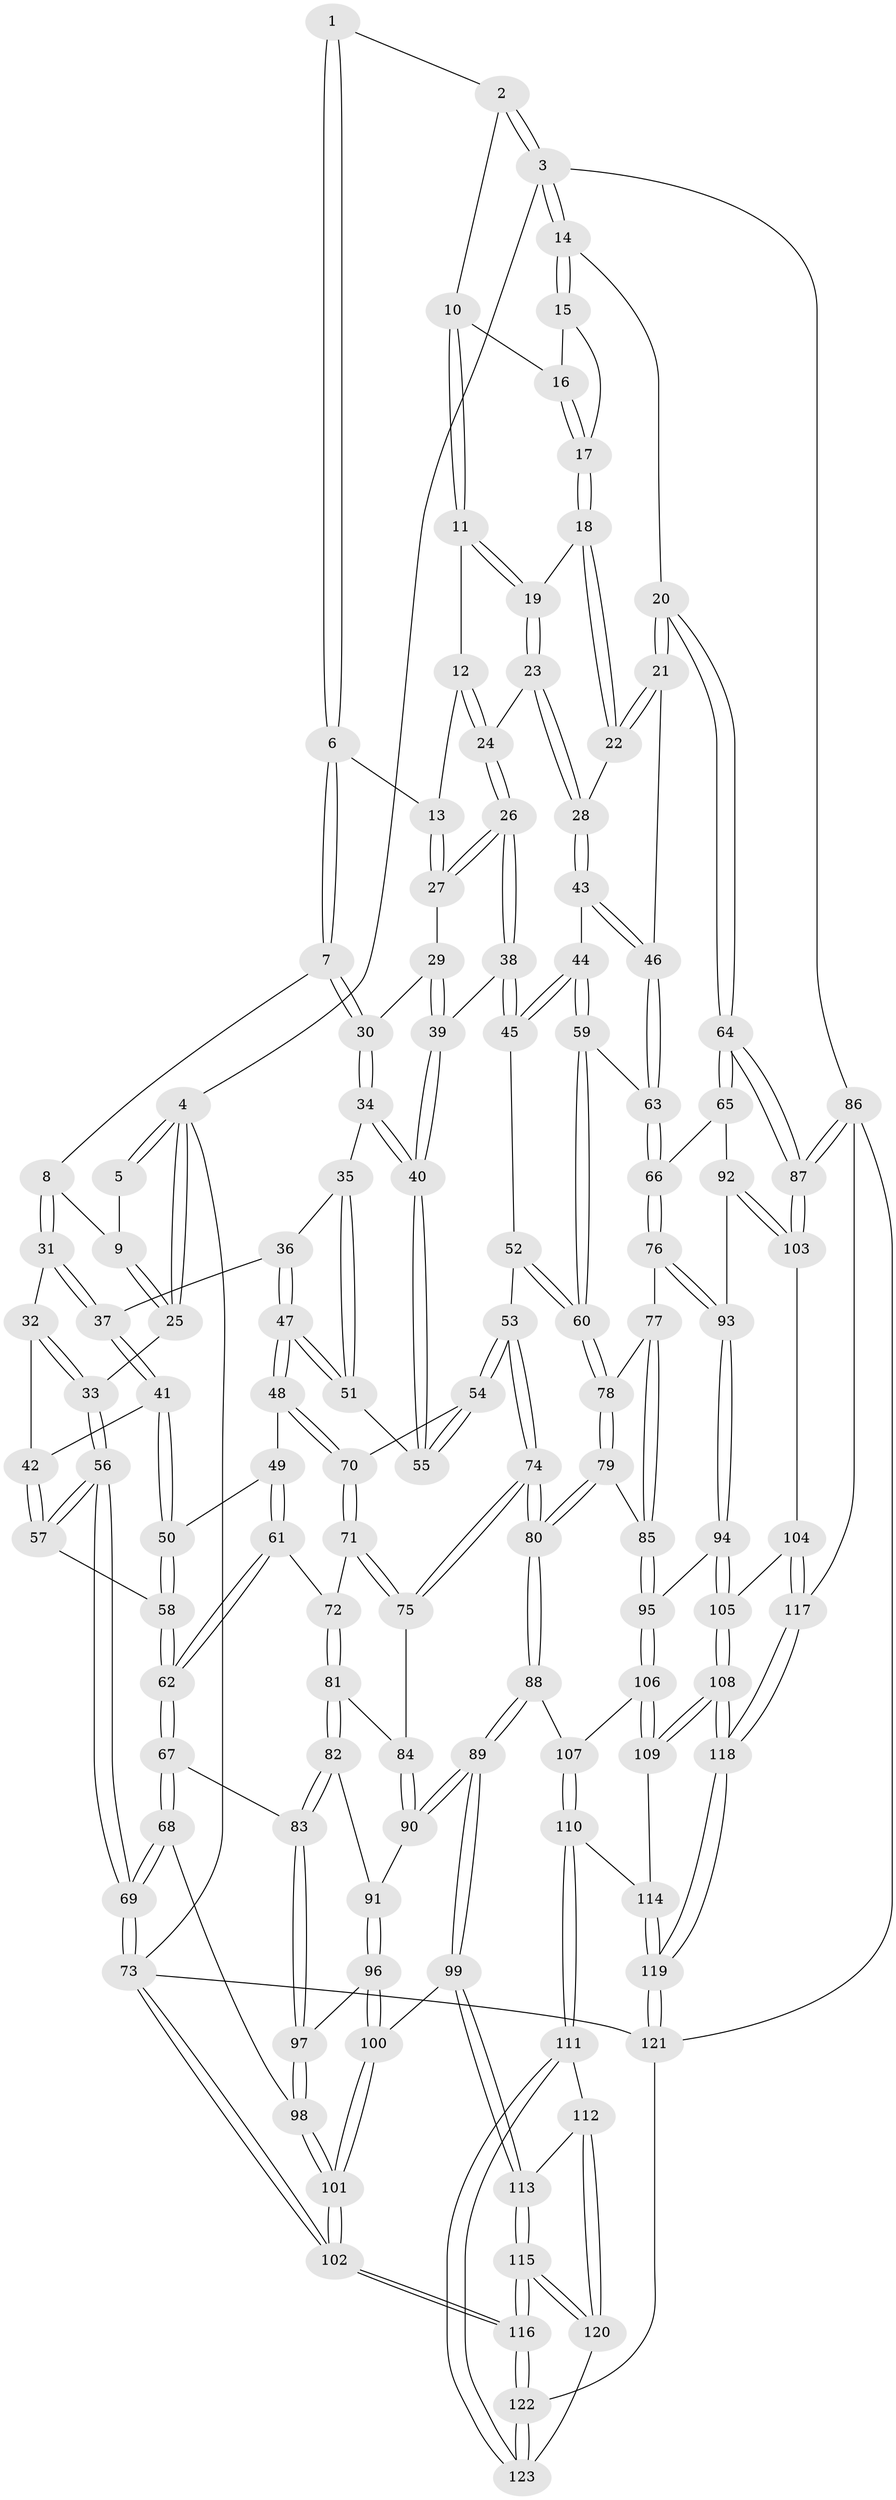 // Generated by graph-tools (version 1.1) at 2025/01/03/09/25 05:01:36]
// undirected, 123 vertices, 304 edges
graph export_dot {
graph [start="1"]
  node [color=gray90,style=filled];
  1 [pos="+0.41849571106566374+0"];
  2 [pos="+0.6960194389873166+0"];
  3 [pos="+1+0"];
  4 [pos="+0+0"];
  5 [pos="+0.2206860937581776+0"];
  6 [pos="+0.43464492407762506+0.06355888808080162"];
  7 [pos="+0.41014543260681285+0.11629051763736716"];
  8 [pos="+0.18253067890297967+0.08659293852300678"];
  9 [pos="+0.178120955064837+0.015466224362587296"];
  10 [pos="+0.6939678739565269+0"];
  11 [pos="+0.6652027415917273+0.03807871039313127"];
  12 [pos="+0.5869513384447178+0.09047855406111271"];
  13 [pos="+0.5610686404222381+0.10022599042492604"];
  14 [pos="+1+0.015907167565304"];
  15 [pos="+0.8621291039612727+0.07610140067622627"];
  16 [pos="+0.7526493491597562+0"];
  17 [pos="+0.8080896130627778+0.09479923378651788"];
  18 [pos="+0.7946948143109138+0.1257069272843236"];
  19 [pos="+0.6806574100294687+0.07724182251425543"];
  20 [pos="+1+0.24216488470937328"];
  21 [pos="+0.911846021913233+0.28781247740935184"];
  22 [pos="+0.816789788622751+0.24145489961204483"];
  23 [pos="+0.6890122380431369+0.2200893158539892"];
  24 [pos="+0.6443469606711296+0.24351062525093733"];
  25 [pos="+0+0.10848645530606192"];
  26 [pos="+0.6428892746635748+0.2445537885682456"];
  27 [pos="+0.5548770899971283+0.19248830151815452"];
  28 [pos="+0.8080108462199407+0.24092666178212194"];
  29 [pos="+0.5180500246379067+0.1994251734931008"];
  30 [pos="+0.4121028250756466+0.18316783232807193"];
  31 [pos="+0.15580879961490063+0.16666711104812745"];
  32 [pos="+0.07306939467683765+0.17625379407969874"];
  33 [pos="+0+0.15017960993421975"];
  34 [pos="+0.37336121364714375+0.2652915100247674"];
  35 [pos="+0.3385093594123935+0.2631784231035762"];
  36 [pos="+0.21839293051088174+0.24861029540048796"];
  37 [pos="+0.18871925019577063+0.22355389306798515"];
  38 [pos="+0.6257624129609825+0.2858762835472247"];
  39 [pos="+0.5250234656080048+0.28612527717575104"];
  40 [pos="+0.412678733791831+0.3374962501536986"];
  41 [pos="+0.07033882037871375+0.3562407839138261"];
  42 [pos="+0.03950332828217085+0.3485989058939122"];
  43 [pos="+0.6849619375051433+0.37090004336987226"];
  44 [pos="+0.6566282006865509+0.3831527601365768"];
  45 [pos="+0.6273465030384091+0.33446133233282177"];
  46 [pos="+0.8729718936048819+0.33805486499567283"];
  47 [pos="+0.20172860860336456+0.41557309365029294"];
  48 [pos="+0.20026224321190858+0.42089779780083725"];
  49 [pos="+0.09803923470768337+0.3936380434558589"];
  50 [pos="+0.09661491271597132+0.39282728515832593"];
  51 [pos="+0.27433741742066314+0.3792644463781158"];
  52 [pos="+0.5078882203177185+0.3856650200165277"];
  53 [pos="+0.4303163211799811+0.4014266007117373"];
  54 [pos="+0.421446809112359+0.3818728360291641"];
  55 [pos="+0.41753114306383515+0.366489970935333"];
  56 [pos="+0+0.3483333896945681"];
  57 [pos="+0+0.3542236778750077"];
  58 [pos="+0.05384097259221198+0.44145600778610833"];
  59 [pos="+0.6582068046865961+0.3965135244337852"];
  60 [pos="+0.6408528702019056+0.4557000864375257"];
  61 [pos="+0.09096776228652537+0.5119138268054884"];
  62 [pos="+0.029741922196405205+0.5182897408302749"];
  63 [pos="+0.8189537071317564+0.4395242436926182"];
  64 [pos="+1+0.5128800846474288"];
  65 [pos="+0.8562433721275716+0.5504091035596647"];
  66 [pos="+0.8068536456439365+0.5349825582356963"];
  67 [pos="+0.0032461083761946862+0.5308098464785699"];
  68 [pos="+0+0.5456859127859179"];
  69 [pos="+0+0.5321327805054721"];
  70 [pos="+0.20439046338860684+0.4321668373082982"];
  71 [pos="+0.20638423057308658+0.44996855473872377"];
  72 [pos="+0.11555438796965019+0.5159181138660598"];
  73 [pos="+0+1"];
  74 [pos="+0.4323405467690993+0.5220041017380413"];
  75 [pos="+0.2479098528288874+0.5002524499495443"];
  76 [pos="+0.8062312357324394+0.5353925793992598"];
  77 [pos="+0.7138207201069875+0.5159103401330181"];
  78 [pos="+0.64048061943888+0.45875324372341253"];
  79 [pos="+0.47363483834080433+0.5919980040388263"];
  80 [pos="+0.470288257429108+0.5924720685980295"];
  81 [pos="+0.13700911369855703+0.5696437759517136"];
  82 [pos="+0.13669408439453526+0.5714526536960552"];
  83 [pos="+0.10798474610766105+0.6263002199340317"];
  84 [pos="+0.22919780672854573+0.5556911314027074"];
  85 [pos="+0.6169020832507605+0.6311767885996388"];
  86 [pos="+1+0.8273756700888232"];
  87 [pos="+1+0.7657261151468449"];
  88 [pos="+0.4623628168227155+0.609652103771638"];
  89 [pos="+0.3226400495885455+0.698984853647983"];
  90 [pos="+0.23556758270306122+0.623125343028779"];
  91 [pos="+0.20836723906785795+0.6285565056513764"];
  92 [pos="+0.9087534802611607+0.6756105942338776"];
  93 [pos="+0.755939275956238+0.6619555614763629"];
  94 [pos="+0.7553514171315207+0.6627268370268395"];
  95 [pos="+0.6962258705004573+0.6839924461368458"];
  96 [pos="+0.1564869928203083+0.6554303140187541"];
  97 [pos="+0.10823922822924738+0.6317997135397942"];
  98 [pos="+0.06290030014045982+0.6754826555644812"];
  99 [pos="+0.29000894856833154+0.7656602967424118"];
  100 [pos="+0.1743229363632924+0.7803757777347767"];
  101 [pos="+0.05043376519264835+0.8460985976526435"];
  102 [pos="+0+1"];
  103 [pos="+1+0.7707456843602967"];
  104 [pos="+0.9265256817811841+0.8014619845334968"];
  105 [pos="+0.8631076049434298+0.806340248448072"];
  106 [pos="+0.6756963447154161+0.7713154265458142"];
  107 [pos="+0.4942367190940009+0.707865473802353"];
  108 [pos="+0.7678224915475043+0.8702148095250402"];
  109 [pos="+0.6757115303564983+0.8055569690611196"];
  110 [pos="+0.5117543617283866+0.8416285573043221"];
  111 [pos="+0.509410529772315+0.8442519093052747"];
  112 [pos="+0.3642905807399606+0.8522139201413947"];
  113 [pos="+0.3072552894939089+0.8031065966317831"];
  114 [pos="+0.5988824479574767+0.8469317788264523"];
  115 [pos="+0.10404819831236739+1"];
  116 [pos="+0.07283762543425815+1"];
  117 [pos="+0.8853710957134134+0.9835338843488712"];
  118 [pos="+0.7474773038697555+1"];
  119 [pos="+0.7238646374782266+1"];
  120 [pos="+0.3645291441393445+0.9258028807944215"];
  121 [pos="+0.7218648016645485+1"];
  122 [pos="+0.548155670092304+1"];
  123 [pos="+0.4932787479327668+0.997506609908825"];
  1 -- 2;
  1 -- 6;
  1 -- 6;
  2 -- 3;
  2 -- 3;
  2 -- 10;
  3 -- 4;
  3 -- 14;
  3 -- 14;
  3 -- 86;
  4 -- 5;
  4 -- 5;
  4 -- 25;
  4 -- 25;
  4 -- 73;
  5 -- 9;
  6 -- 7;
  6 -- 7;
  6 -- 13;
  7 -- 8;
  7 -- 30;
  7 -- 30;
  8 -- 9;
  8 -- 31;
  8 -- 31;
  9 -- 25;
  9 -- 25;
  10 -- 11;
  10 -- 11;
  10 -- 16;
  11 -- 12;
  11 -- 19;
  11 -- 19;
  12 -- 13;
  12 -- 24;
  12 -- 24;
  13 -- 27;
  13 -- 27;
  14 -- 15;
  14 -- 15;
  14 -- 20;
  15 -- 16;
  15 -- 17;
  16 -- 17;
  16 -- 17;
  17 -- 18;
  17 -- 18;
  18 -- 19;
  18 -- 22;
  18 -- 22;
  19 -- 23;
  19 -- 23;
  20 -- 21;
  20 -- 21;
  20 -- 64;
  20 -- 64;
  21 -- 22;
  21 -- 22;
  21 -- 46;
  22 -- 28;
  23 -- 24;
  23 -- 28;
  23 -- 28;
  24 -- 26;
  24 -- 26;
  25 -- 33;
  26 -- 27;
  26 -- 27;
  26 -- 38;
  26 -- 38;
  27 -- 29;
  28 -- 43;
  28 -- 43;
  29 -- 30;
  29 -- 39;
  29 -- 39;
  30 -- 34;
  30 -- 34;
  31 -- 32;
  31 -- 37;
  31 -- 37;
  32 -- 33;
  32 -- 33;
  32 -- 42;
  33 -- 56;
  33 -- 56;
  34 -- 35;
  34 -- 40;
  34 -- 40;
  35 -- 36;
  35 -- 51;
  35 -- 51;
  36 -- 37;
  36 -- 47;
  36 -- 47;
  37 -- 41;
  37 -- 41;
  38 -- 39;
  38 -- 45;
  38 -- 45;
  39 -- 40;
  39 -- 40;
  40 -- 55;
  40 -- 55;
  41 -- 42;
  41 -- 50;
  41 -- 50;
  42 -- 57;
  42 -- 57;
  43 -- 44;
  43 -- 46;
  43 -- 46;
  44 -- 45;
  44 -- 45;
  44 -- 59;
  44 -- 59;
  45 -- 52;
  46 -- 63;
  46 -- 63;
  47 -- 48;
  47 -- 48;
  47 -- 51;
  47 -- 51;
  48 -- 49;
  48 -- 70;
  48 -- 70;
  49 -- 50;
  49 -- 61;
  49 -- 61;
  50 -- 58;
  50 -- 58;
  51 -- 55;
  52 -- 53;
  52 -- 60;
  52 -- 60;
  53 -- 54;
  53 -- 54;
  53 -- 74;
  53 -- 74;
  54 -- 55;
  54 -- 55;
  54 -- 70;
  56 -- 57;
  56 -- 57;
  56 -- 69;
  56 -- 69;
  57 -- 58;
  58 -- 62;
  58 -- 62;
  59 -- 60;
  59 -- 60;
  59 -- 63;
  60 -- 78;
  60 -- 78;
  61 -- 62;
  61 -- 62;
  61 -- 72;
  62 -- 67;
  62 -- 67;
  63 -- 66;
  63 -- 66;
  64 -- 65;
  64 -- 65;
  64 -- 87;
  64 -- 87;
  65 -- 66;
  65 -- 92;
  66 -- 76;
  66 -- 76;
  67 -- 68;
  67 -- 68;
  67 -- 83;
  68 -- 69;
  68 -- 69;
  68 -- 98;
  69 -- 73;
  69 -- 73;
  70 -- 71;
  70 -- 71;
  71 -- 72;
  71 -- 75;
  71 -- 75;
  72 -- 81;
  72 -- 81;
  73 -- 102;
  73 -- 102;
  73 -- 121;
  74 -- 75;
  74 -- 75;
  74 -- 80;
  74 -- 80;
  75 -- 84;
  76 -- 77;
  76 -- 93;
  76 -- 93;
  77 -- 78;
  77 -- 85;
  77 -- 85;
  78 -- 79;
  78 -- 79;
  79 -- 80;
  79 -- 80;
  79 -- 85;
  80 -- 88;
  80 -- 88;
  81 -- 82;
  81 -- 82;
  81 -- 84;
  82 -- 83;
  82 -- 83;
  82 -- 91;
  83 -- 97;
  83 -- 97;
  84 -- 90;
  84 -- 90;
  85 -- 95;
  85 -- 95;
  86 -- 87;
  86 -- 87;
  86 -- 117;
  86 -- 121;
  87 -- 103;
  87 -- 103;
  88 -- 89;
  88 -- 89;
  88 -- 107;
  89 -- 90;
  89 -- 90;
  89 -- 99;
  89 -- 99;
  90 -- 91;
  91 -- 96;
  91 -- 96;
  92 -- 93;
  92 -- 103;
  92 -- 103;
  93 -- 94;
  93 -- 94;
  94 -- 95;
  94 -- 105;
  94 -- 105;
  95 -- 106;
  95 -- 106;
  96 -- 97;
  96 -- 100;
  96 -- 100;
  97 -- 98;
  97 -- 98;
  98 -- 101;
  98 -- 101;
  99 -- 100;
  99 -- 113;
  99 -- 113;
  100 -- 101;
  100 -- 101;
  101 -- 102;
  101 -- 102;
  102 -- 116;
  102 -- 116;
  103 -- 104;
  104 -- 105;
  104 -- 117;
  104 -- 117;
  105 -- 108;
  105 -- 108;
  106 -- 107;
  106 -- 109;
  106 -- 109;
  107 -- 110;
  107 -- 110;
  108 -- 109;
  108 -- 109;
  108 -- 118;
  108 -- 118;
  109 -- 114;
  110 -- 111;
  110 -- 111;
  110 -- 114;
  111 -- 112;
  111 -- 123;
  111 -- 123;
  112 -- 113;
  112 -- 120;
  112 -- 120;
  113 -- 115;
  113 -- 115;
  114 -- 119;
  114 -- 119;
  115 -- 116;
  115 -- 116;
  115 -- 120;
  115 -- 120;
  116 -- 122;
  116 -- 122;
  117 -- 118;
  117 -- 118;
  118 -- 119;
  118 -- 119;
  119 -- 121;
  119 -- 121;
  120 -- 123;
  121 -- 122;
  122 -- 123;
  122 -- 123;
}
